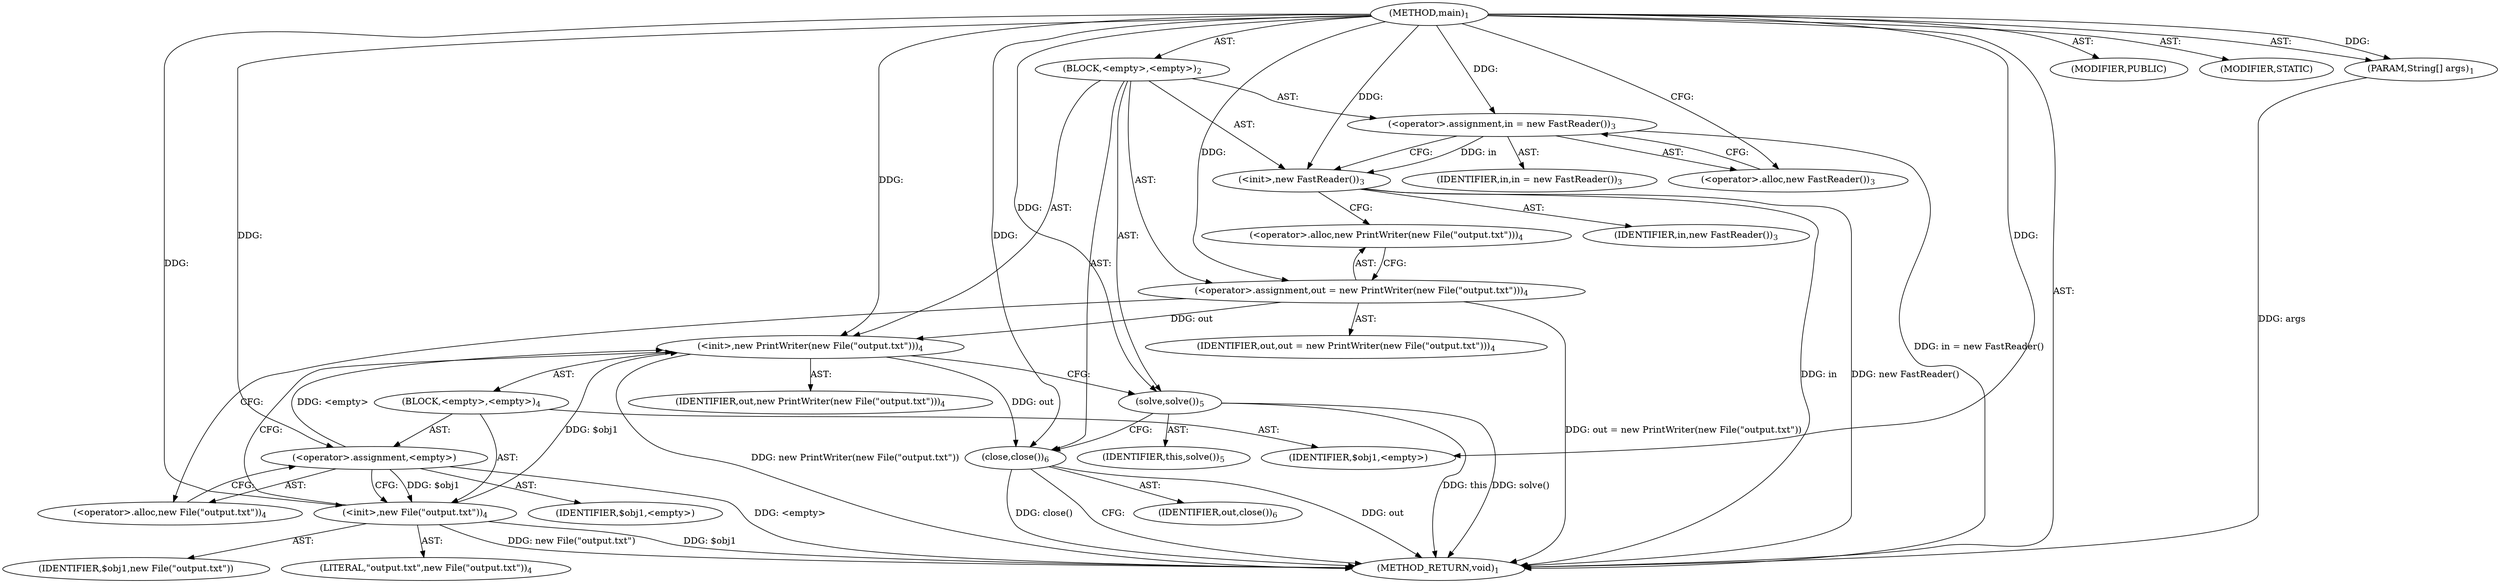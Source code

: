 digraph "main" {  
"17" [label = <(METHOD,main)<SUB>1</SUB>> ]
"18" [label = <(PARAM,String[] args)<SUB>1</SUB>> ]
"19" [label = <(BLOCK,&lt;empty&gt;,&lt;empty&gt;)<SUB>2</SUB>> ]
"20" [label = <(&lt;operator&gt;.assignment,in = new FastReader())<SUB>3</SUB>> ]
"21" [label = <(IDENTIFIER,in,in = new FastReader())<SUB>3</SUB>> ]
"22" [label = <(&lt;operator&gt;.alloc,new FastReader())<SUB>3</SUB>> ]
"23" [label = <(&lt;init&gt;,new FastReader())<SUB>3</SUB>> ]
"24" [label = <(IDENTIFIER,in,new FastReader())<SUB>3</SUB>> ]
"25" [label = <(&lt;operator&gt;.assignment,out = new PrintWriter(new File(&quot;output.txt&quot;)))<SUB>4</SUB>> ]
"26" [label = <(IDENTIFIER,out,out = new PrintWriter(new File(&quot;output.txt&quot;)))<SUB>4</SUB>> ]
"27" [label = <(&lt;operator&gt;.alloc,new PrintWriter(new File(&quot;output.txt&quot;)))<SUB>4</SUB>> ]
"28" [label = <(&lt;init&gt;,new PrintWriter(new File(&quot;output.txt&quot;)))<SUB>4</SUB>> ]
"29" [label = <(IDENTIFIER,out,new PrintWriter(new File(&quot;output.txt&quot;)))<SUB>4</SUB>> ]
"30" [label = <(BLOCK,&lt;empty&gt;,&lt;empty&gt;)<SUB>4</SUB>> ]
"31" [label = <(&lt;operator&gt;.assignment,&lt;empty&gt;)> ]
"32" [label = <(IDENTIFIER,$obj1,&lt;empty&gt;)> ]
"33" [label = <(&lt;operator&gt;.alloc,new File(&quot;output.txt&quot;))<SUB>4</SUB>> ]
"34" [label = <(&lt;init&gt;,new File(&quot;output.txt&quot;))<SUB>4</SUB>> ]
"35" [label = <(IDENTIFIER,$obj1,new File(&quot;output.txt&quot;))> ]
"36" [label = <(LITERAL,&quot;output.txt&quot;,new File(&quot;output.txt&quot;))<SUB>4</SUB>> ]
"37" [label = <(IDENTIFIER,$obj1,&lt;empty&gt;)> ]
"38" [label = <(solve,solve())<SUB>5</SUB>> ]
"39" [label = <(IDENTIFIER,this,solve())<SUB>5</SUB>> ]
"40" [label = <(close,close())<SUB>6</SUB>> ]
"41" [label = <(IDENTIFIER,out,close())<SUB>6</SUB>> ]
"42" [label = <(MODIFIER,PUBLIC)> ]
"43" [label = <(MODIFIER,STATIC)> ]
"44" [label = <(METHOD_RETURN,void)<SUB>1</SUB>> ]
  "17" -> "18"  [ label = "AST: "] 
  "17" -> "19"  [ label = "AST: "] 
  "17" -> "42"  [ label = "AST: "] 
  "17" -> "43"  [ label = "AST: "] 
  "17" -> "44"  [ label = "AST: "] 
  "19" -> "20"  [ label = "AST: "] 
  "19" -> "23"  [ label = "AST: "] 
  "19" -> "25"  [ label = "AST: "] 
  "19" -> "28"  [ label = "AST: "] 
  "19" -> "38"  [ label = "AST: "] 
  "19" -> "40"  [ label = "AST: "] 
  "20" -> "21"  [ label = "AST: "] 
  "20" -> "22"  [ label = "AST: "] 
  "23" -> "24"  [ label = "AST: "] 
  "25" -> "26"  [ label = "AST: "] 
  "25" -> "27"  [ label = "AST: "] 
  "28" -> "29"  [ label = "AST: "] 
  "28" -> "30"  [ label = "AST: "] 
  "30" -> "31"  [ label = "AST: "] 
  "30" -> "34"  [ label = "AST: "] 
  "30" -> "37"  [ label = "AST: "] 
  "31" -> "32"  [ label = "AST: "] 
  "31" -> "33"  [ label = "AST: "] 
  "34" -> "35"  [ label = "AST: "] 
  "34" -> "36"  [ label = "AST: "] 
  "38" -> "39"  [ label = "AST: "] 
  "40" -> "41"  [ label = "AST: "] 
  "20" -> "23"  [ label = "CFG: "] 
  "23" -> "27"  [ label = "CFG: "] 
  "25" -> "33"  [ label = "CFG: "] 
  "28" -> "38"  [ label = "CFG: "] 
  "38" -> "40"  [ label = "CFG: "] 
  "40" -> "44"  [ label = "CFG: "] 
  "22" -> "20"  [ label = "CFG: "] 
  "27" -> "25"  [ label = "CFG: "] 
  "31" -> "34"  [ label = "CFG: "] 
  "34" -> "28"  [ label = "CFG: "] 
  "33" -> "31"  [ label = "CFG: "] 
  "17" -> "22"  [ label = "CFG: "] 
  "18" -> "44"  [ label = "DDG: args"] 
  "20" -> "44"  [ label = "DDG: in = new FastReader()"] 
  "23" -> "44"  [ label = "DDG: in"] 
  "23" -> "44"  [ label = "DDG: new FastReader()"] 
  "25" -> "44"  [ label = "DDG: out = new PrintWriter(new File(&quot;output.txt&quot;))"] 
  "31" -> "44"  [ label = "DDG: &lt;empty&gt;"] 
  "34" -> "44"  [ label = "DDG: $obj1"] 
  "34" -> "44"  [ label = "DDG: new File(&quot;output.txt&quot;)"] 
  "28" -> "44"  [ label = "DDG: new PrintWriter(new File(&quot;output.txt&quot;))"] 
  "38" -> "44"  [ label = "DDG: solve()"] 
  "40" -> "44"  [ label = "DDG: out"] 
  "40" -> "44"  [ label = "DDG: close()"] 
  "38" -> "44"  [ label = "DDG: this"] 
  "17" -> "18"  [ label = "DDG: "] 
  "17" -> "20"  [ label = "DDG: "] 
  "17" -> "25"  [ label = "DDG: "] 
  "20" -> "23"  [ label = "DDG: in"] 
  "17" -> "23"  [ label = "DDG: "] 
  "25" -> "28"  [ label = "DDG: out"] 
  "17" -> "28"  [ label = "DDG: "] 
  "31" -> "28"  [ label = "DDG: &lt;empty&gt;"] 
  "34" -> "28"  [ label = "DDG: $obj1"] 
  "17" -> "38"  [ label = "DDG: "] 
  "28" -> "40"  [ label = "DDG: out"] 
  "17" -> "40"  [ label = "DDG: "] 
  "17" -> "31"  [ label = "DDG: "] 
  "17" -> "37"  [ label = "DDG: "] 
  "31" -> "34"  [ label = "DDG: $obj1"] 
  "17" -> "34"  [ label = "DDG: "] 
}
